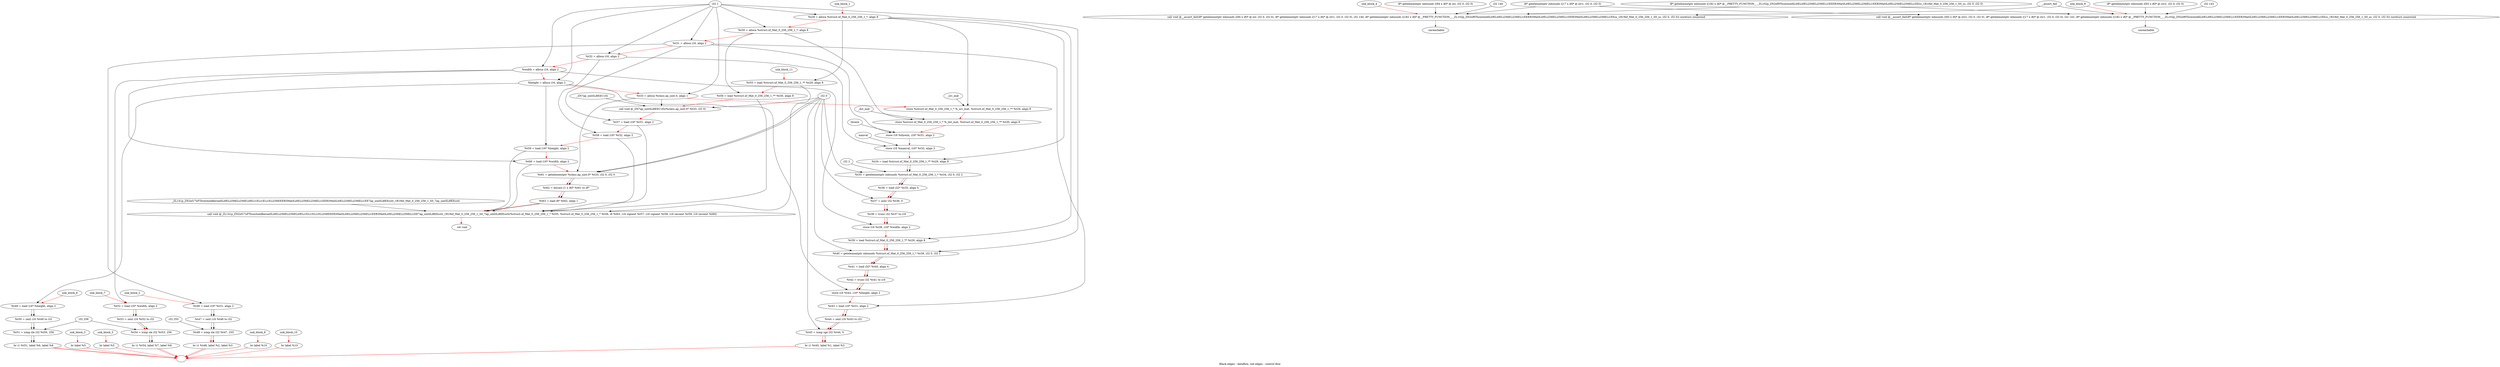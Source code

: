 digraph G {
compound=true
label="Black edges - dataflow, red edges - control flow"
"t29" [label="  %t29 = alloca %struct.xf_Mat_0_256_256_1_*, align 8"]
"t30" [label="  %t30 = alloca %struct.xf_Mat_0_256_256_1_*, align 8"]
"t31" [label="  %t31 = alloca i16, align 2"]
"t32" [label="  %t32 = alloca i16, align 2"]
"width" [label="  %width = alloca i16, align 2"]
"height" [label="  %height = alloca i16, align 2"]
"t33" [label="  %t33 = alloca %class.ap_uint.0, align 1"]
"_1" [label="  store %struct.xf_Mat_0_256_256_1_* %_src_mat, %struct.xf_Mat_0_256_256_1_** %t29, align 8"]
"_2" [label="  store %struct.xf_Mat_0_256_256_1_* %_dst_mat, %struct.xf_Mat_0_256_256_1_** %t30, align 8"]
"_3" [label="  store i16 %thresh, i16* %t31, align 2"]
"_4" [label="  store i16 %maxval, i16* %t32, align 2"]
"t34" [label="  %t34 = load %struct.xf_Mat_0_256_256_1_** %t29, align 8"]
"t35" [label="  %t35 = getelementptr inbounds %struct.xf_Mat_0_256_256_1_* %t34, i32 0, i32 2"]
"t36" [label="  %t36 = load i32* %t35, align 4"]
"t37" [label="  %t37 = ashr i32 %t36, 0"]
"t38" [label="  %t38 = trunc i32 %t37 to i16"]
"_5" [label="  store i16 %t38, i16* %width, align 2"]
"t39" [label="  %t39 = load %struct.xf_Mat_0_256_256_1_** %t29, align 8"]
"t40" [label="  %t40 = getelementptr inbounds %struct.xf_Mat_0_256_256_1_* %t39, i32 0, i32 1"]
"t41" [label="  %t41 = load i32* %t40, align 4"]
"t42" [label="  %t42 = trunc i32 %t41 to i16"]
"_6" [label="  store i16 %t42, i16* %height, align 2"]
"t43" [label="  %t43 = load i16* %t31, align 2"]
"t44" [label="  %t44 = sext i16 %t43 to i32"]
"t45" [label="  %t45 = icmp sge i32 %t44, 0"]
"_7" [label="  br i1 %t45, label %1, label %3"]
"unk_block_1" -> "t29"[color=red]
"i32 1" -> "t29"
"t29" -> "t30"[color=red weight=2]
"i32 1" -> "t30"
"t30" -> "t31"[color=red weight=2]
"i32 1" -> "t31"
"t31" -> "t32"[color=red weight=2]
"i32 1" -> "t32"
"t32" -> "width"[color=red weight=2]
"i32 1" -> "width"
"width" -> "height"[color=red weight=2]
"i32 1" -> "height"
"height" -> "t33"[color=red weight=2]
"i32 1" -> "t33"
"t33" -> "_1"[color=red weight=2]
"_src_mat" -> "_1"
"t29" -> "_1"
"_1" -> "_2"[color=red weight=2]
"_dst_mat" -> "_2"
"t30" -> "_2"
"_2" -> "_3"[color=red weight=2]
"thresh" -> "_3"
"t31" -> "_3"
"_3" -> "_4"[color=red weight=2]
"maxval" -> "_4"
"t32" -> "_4"
"_4" -> "t34"[color=red weight=2]
"t29" -> "t34"
"t34" -> "t35"[color=red weight=2]
"t34" -> "t35"
"i32 0" -> "t35"
"i32 2" -> "t35"
"t35" -> "t36"[color=red weight=2]
"t35" -> "t36"
"t36" -> "t37"[color=red weight=2]
"t36" -> "t37"
"i32 0" -> "t37"
"t37" -> "t38"[color=red weight=2]
"t37" -> "t38"
"t38" -> "_5"[color=red weight=2]
"t38" -> "_5"
"width" -> "_5"
"_5" -> "t39"[color=red weight=2]
"t29" -> "t39"
"t39" -> "t40"[color=red weight=2]
"t39" -> "t40"
"i32 0" -> "t40"
"i32 1" -> "t40"
"t40" -> "t41"[color=red weight=2]
"t40" -> "t41"
"t41" -> "t42"[color=red weight=2]
"t41" -> "t42"
"t42" -> "_6"[color=red weight=2]
"t42" -> "_6"
"height" -> "_6"
"_6" -> "t43"[color=red weight=2]
"t31" -> "t43"
"t43" -> "t44"[color=red weight=2]
"t43" -> "t44"
"t44" -> "t45"[color=red weight=2]
"t44" -> "t45"
"i32 0" -> "t45"
"t45" -> "_7"[color=red weight=2]
"t45" -> "_7"
"_7" -> ""[color=red]
"_7" -> ""[color=red]

"t46" [label="  %t46 = load i16* %t31, align 2"]
"t47" [label="  %t47 = sext i16 %t46 to i32"]
"t48" [label="  %t48 = icmp sle i32 %t47, 255"]
"_8" [label="  br i1 %t48, label %2, label %3"]
"unk_block_2" -> "t46"[color=red]
"t31" -> "t46"
"t46" -> "t47"[color=red weight=2]
"t46" -> "t47"
"t47" -> "t48"[color=red weight=2]
"t47" -> "t48"
"i32 255" -> "t48"
"t48" -> "_8"[color=red weight=2]
"t48" -> "_8"
"_8" -> ""[color=red]
"_8" -> ""[color=red]

"_9" [label="  br label %5"]
"unk_block_3" -> "_9"[color=red]
"_9" -> ""[color=red]

"_10" [label="  call void @__assert_fail(i8* getelementptr inbounds ([94 x i8]* @.str, i32 0, i32 0), i8* getelementptr inbounds ([17 x i8]* @.str1, i32 0, i32 0), i32 140, i8* getelementptr inbounds ([182 x i8]* @__PRETTY_FUNCTION__._ZL102p_ZN2xf9ThresholdILi0ELi0ELi256ELi256ELi1EEER3MatILi0ELi256ELi256ELi1EER3MatILi0ELi256ELi256ELi1EEss_1R19xf_Mat_0_256_256_1_S0_ss, i32 0, i32 0)) noreturn nounwind"]
"_11" [label="  unreachable"]
"unk_block_4" -> "_10"[color=red]
"i8* getelementptr inbounds ([94 x i8]* @.str, i32 0, i32 0)" -> "_10"
"i8* getelementptr inbounds ([17 x i8]* @.str1, i32 0, i32 0)" -> "_10"
"i32 140" -> "_10"
"i8* getelementptr inbounds ([182 x i8]* @__PRETTY_FUNCTION__._ZL102p_ZN2xf9ThresholdILi0ELi0ELi256ELi256ELi1EEER3MatILi0ELi256ELi256ELi1EER3MatILi0ELi256ELi256ELi1EEss_1R19xf_Mat_0_256_256_1_S0_ss, i32 0, i32 0)" -> "_10"
"__assert_fail" -> "_10"
"_10" -> "_11"[color=red weight=2]

"_12" [label="  br label %5"]
"unk_block_5" -> "_12"[color=red]
"_12" -> ""[color=red]

"t49" [label="  %t49 = load i16* %height, align 2"]
"t50" [label="  %t50 = zext i16 %t49 to i32"]
"t51" [label="  %t51 = icmp sle i32 %t50, 256"]
"_13" [label="  br i1 %t51, label %6, label %8"]
"unk_block_6" -> "t49"[color=red]
"height" -> "t49"
"t49" -> "t50"[color=red weight=2]
"t49" -> "t50"
"t50" -> "t51"[color=red weight=2]
"t50" -> "t51"
"i32 256" -> "t51"
"t51" -> "_13"[color=red weight=2]
"t51" -> "_13"
"_13" -> ""[color=red]
"_13" -> ""[color=red]

"t52" [label="  %t52 = load i16* %width, align 2"]
"t53" [label="  %t53 = zext i16 %t52 to i32"]
"t54" [label="  %t54 = icmp sle i32 %t53, 256"]
"_14" [label="  br i1 %t54, label %7, label %8"]
"unk_block_7" -> "t52"[color=red]
"width" -> "t52"
"t52" -> "t53"[color=red weight=2]
"t52" -> "t53"
"t53" -> "t54"[color=red weight=2]
"t53" -> "t54"
"i32 256" -> "t54"
"t54" -> "_14"[color=red weight=2]
"t54" -> "_14"
"_14" -> ""[color=red]
"_14" -> ""[color=red]

"_15" [label="  br label %10"]
"unk_block_8" -> "_15"[color=red]
"_15" -> ""[color=red]

"_16" [label="  call void @__assert_fail(i8* getelementptr inbounds ([93 x i8]* @.str2, i32 0, i32 0), i8* getelementptr inbounds ([17 x i8]* @.str1, i32 0, i32 0), i32 143, i8* getelementptr inbounds ([182 x i8]* @__PRETTY_FUNCTION__._ZL102p_ZN2xf9ThresholdILi0ELi0ELi256ELi256ELi1EEER3MatILi0ELi256ELi256ELi1EER3MatILi0ELi256ELi256ELi1EEss_1R19xf_Mat_0_256_256_1_S0_ss, i32 0, i32 0)) noreturn nounwind"]
"_17" [label="  unreachable"]
"unk_block_9" -> "_16"[color=red]
"i8* getelementptr inbounds ([93 x i8]* @.str2, i32 0, i32 0)" -> "_16"
"i8* getelementptr inbounds ([17 x i8]* @.str1, i32 0, i32 0)" -> "_16"
"i32 143" -> "_16"
"i8* getelementptr inbounds ([182 x i8]* @__PRETTY_FUNCTION__._ZL102p_ZN2xf9ThresholdILi0ELi0ELi256ELi256ELi1EEER3MatILi0ELi256ELi256ELi1EER3MatILi0ELi256ELi256ELi1EEss_1R19xf_Mat_0_256_256_1_S0_ss, i32 0, i32 0)" -> "_16"
"__assert_fail" -> "_16"
"_16" -> "_17"[color=red weight=2]

"_18" [label="  br label %10"]
"unk_block_10" -> "_18"[color=red]
"_18" -> ""[color=red]

"t55" [label="  %t55 = load %struct.xf_Mat_0_256_256_1_** %t29, align 8"]
"t56" [label="  %t56 = load %struct.xf_Mat_0_256_256_1_** %t30, align 8"]
"_19" [label="  call void @_ZN7ap_uintILi8EEC1Ei(%class.ap_uint.0* %t33, i32 0)"]
"t57" [label="  %t57 = load i16* %t31, align 2"]
"t58" [label="  %t58 = load i16* %t32, align 2"]
"t59" [label="  %t59 = load i16* %height, align 2"]
"t60" [label="  %t60 = load i16* %width, align 2"]
"t61" [label="  %t61 = getelementptr %class.ap_uint.0* %t33, i32 0, i32 0"]
"t62" [label="  %t62 = bitcast [1 x i8]* %t61 to i8*"]
"t63" [label="  %t63 = load i8* %t62, align 1"]
"_20" [label="  call void @_ZL141p_ZN2xf17xFThresholdKernelILi0ELi256ELi256ELi0ELi1ELi1ELi1ELi256EEER3MatILi0ELi256ELi256ELi1EER3MatILi0ELi256ELi256ELi1EE7ap_uintILi8EEsstt_1R19xf_Mat_0_256_256_1_S0_7ap_uintILi8EEsstt(%struct.xf_Mat_0_256_256_1_* %t55, %struct.xf_Mat_0_256_256_1_* %t56, i8 %t63, i16 signext %t57, i16 signext %t58, i16 zeroext %t59, i16 zeroext %t60)"]
"_21" [label="  ret void"]
"unk_block_11" -> "t55"[color=red]
"t29" -> "t55"
"t55" -> "t56"[color=red weight=2]
"t30" -> "t56"
"t56" -> "_19"[color=red weight=2]
"t33" -> "_19"
"i32 0" -> "_19"
"_ZN7ap_uintILi8EEC1Ei" -> "_19"
"_19" -> "t57"[color=red weight=2]
"t31" -> "t57"
"t57" -> "t58"[color=red weight=2]
"t32" -> "t58"
"t58" -> "t59"[color=red weight=2]
"height" -> "t59"
"t59" -> "t60"[color=red weight=2]
"width" -> "t60"
"t60" -> "t61"[color=red weight=2]
"t33" -> "t61"
"i32 0" -> "t61"
"i32 0" -> "t61"
"t61" -> "t62"[color=red weight=2]
"t61" -> "t62"
"t62" -> "t63"[color=red weight=2]
"t62" -> "t63"
"t63" -> "_20"[color=red weight=2]
"t55" -> "_20"
"t56" -> "_20"
"t63" -> "_20"
"t57" -> "_20"
"t58" -> "_20"
"t59" -> "_20"
"t60" -> "_20"
"_ZL141p_ZN2xf17xFThresholdKernelILi0ELi256ELi256ELi0ELi1ELi1ELi1ELi256EEER3MatILi0ELi256ELi256ELi1EER3MatILi0ELi256ELi256ELi1EE7ap_uintILi8EEsstt_1R19xf_Mat_0_256_256_1_S0_7ap_uintILi8EEsstt" -> "_20"
"_20" -> "_21"[color=red weight=2]

}
